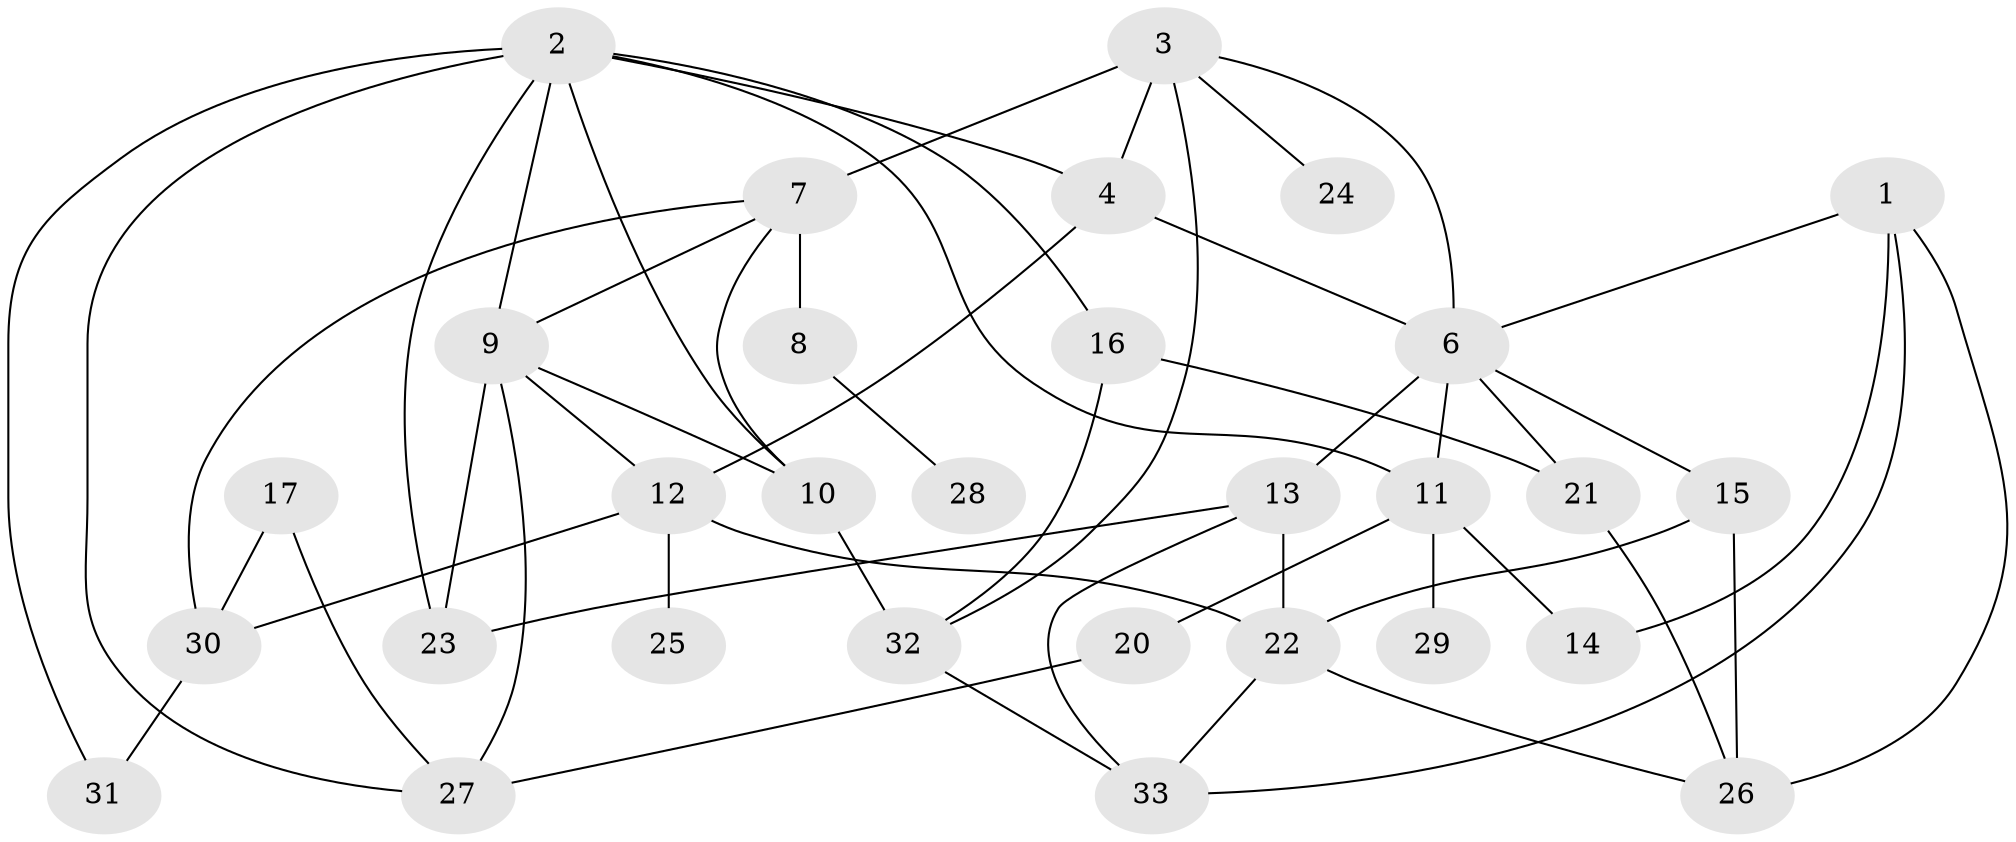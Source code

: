 // original degree distribution, {2: 0.2, 4: 0.27692307692307694, 0: 0.046153846153846156, 5: 0.06153846153846154, 3: 0.24615384615384617, 7: 0.03076923076923077, 1: 0.12307692307692308, 6: 0.015384615384615385}
// Generated by graph-tools (version 1.1) at 2025/33/03/09/25 02:33:37]
// undirected, 30 vertices, 54 edges
graph export_dot {
graph [start="1"]
  node [color=gray90,style=filled];
  1;
  2;
  3;
  4;
  6;
  7;
  8;
  9;
  10;
  11;
  12;
  13;
  14;
  15;
  16;
  17;
  20;
  21;
  22;
  23;
  24;
  25;
  26;
  27;
  28;
  29;
  30;
  31;
  32;
  33;
  1 -- 6 [weight=1.0];
  1 -- 14 [weight=1.0];
  1 -- 26 [weight=1.0];
  1 -- 33 [weight=1.0];
  2 -- 4 [weight=1.0];
  2 -- 9 [weight=1.0];
  2 -- 10 [weight=1.0];
  2 -- 11 [weight=1.0];
  2 -- 16 [weight=1.0];
  2 -- 23 [weight=1.0];
  2 -- 27 [weight=1.0];
  2 -- 31 [weight=1.0];
  3 -- 4 [weight=1.0];
  3 -- 6 [weight=3.0];
  3 -- 7 [weight=4.0];
  3 -- 24 [weight=1.0];
  3 -- 32 [weight=1.0];
  4 -- 6 [weight=1.0];
  4 -- 12 [weight=1.0];
  6 -- 11 [weight=3.0];
  6 -- 13 [weight=1.0];
  6 -- 15 [weight=1.0];
  6 -- 21 [weight=1.0];
  7 -- 8 [weight=1.0];
  7 -- 9 [weight=1.0];
  7 -- 10 [weight=1.0];
  7 -- 30 [weight=1.0];
  8 -- 28 [weight=1.0];
  9 -- 10 [weight=1.0];
  9 -- 12 [weight=1.0];
  9 -- 23 [weight=2.0];
  9 -- 27 [weight=1.0];
  10 -- 32 [weight=1.0];
  11 -- 14 [weight=1.0];
  11 -- 20 [weight=1.0];
  11 -- 29 [weight=2.0];
  12 -- 22 [weight=1.0];
  12 -- 25 [weight=1.0];
  12 -- 30 [weight=1.0];
  13 -- 22 [weight=1.0];
  13 -- 23 [weight=1.0];
  13 -- 33 [weight=1.0];
  15 -- 22 [weight=1.0];
  15 -- 26 [weight=1.0];
  16 -- 21 [weight=1.0];
  16 -- 32 [weight=1.0];
  17 -- 27 [weight=1.0];
  17 -- 30 [weight=1.0];
  20 -- 27 [weight=1.0];
  21 -- 26 [weight=1.0];
  22 -- 26 [weight=1.0];
  22 -- 33 [weight=1.0];
  30 -- 31 [weight=1.0];
  32 -- 33 [weight=1.0];
}
